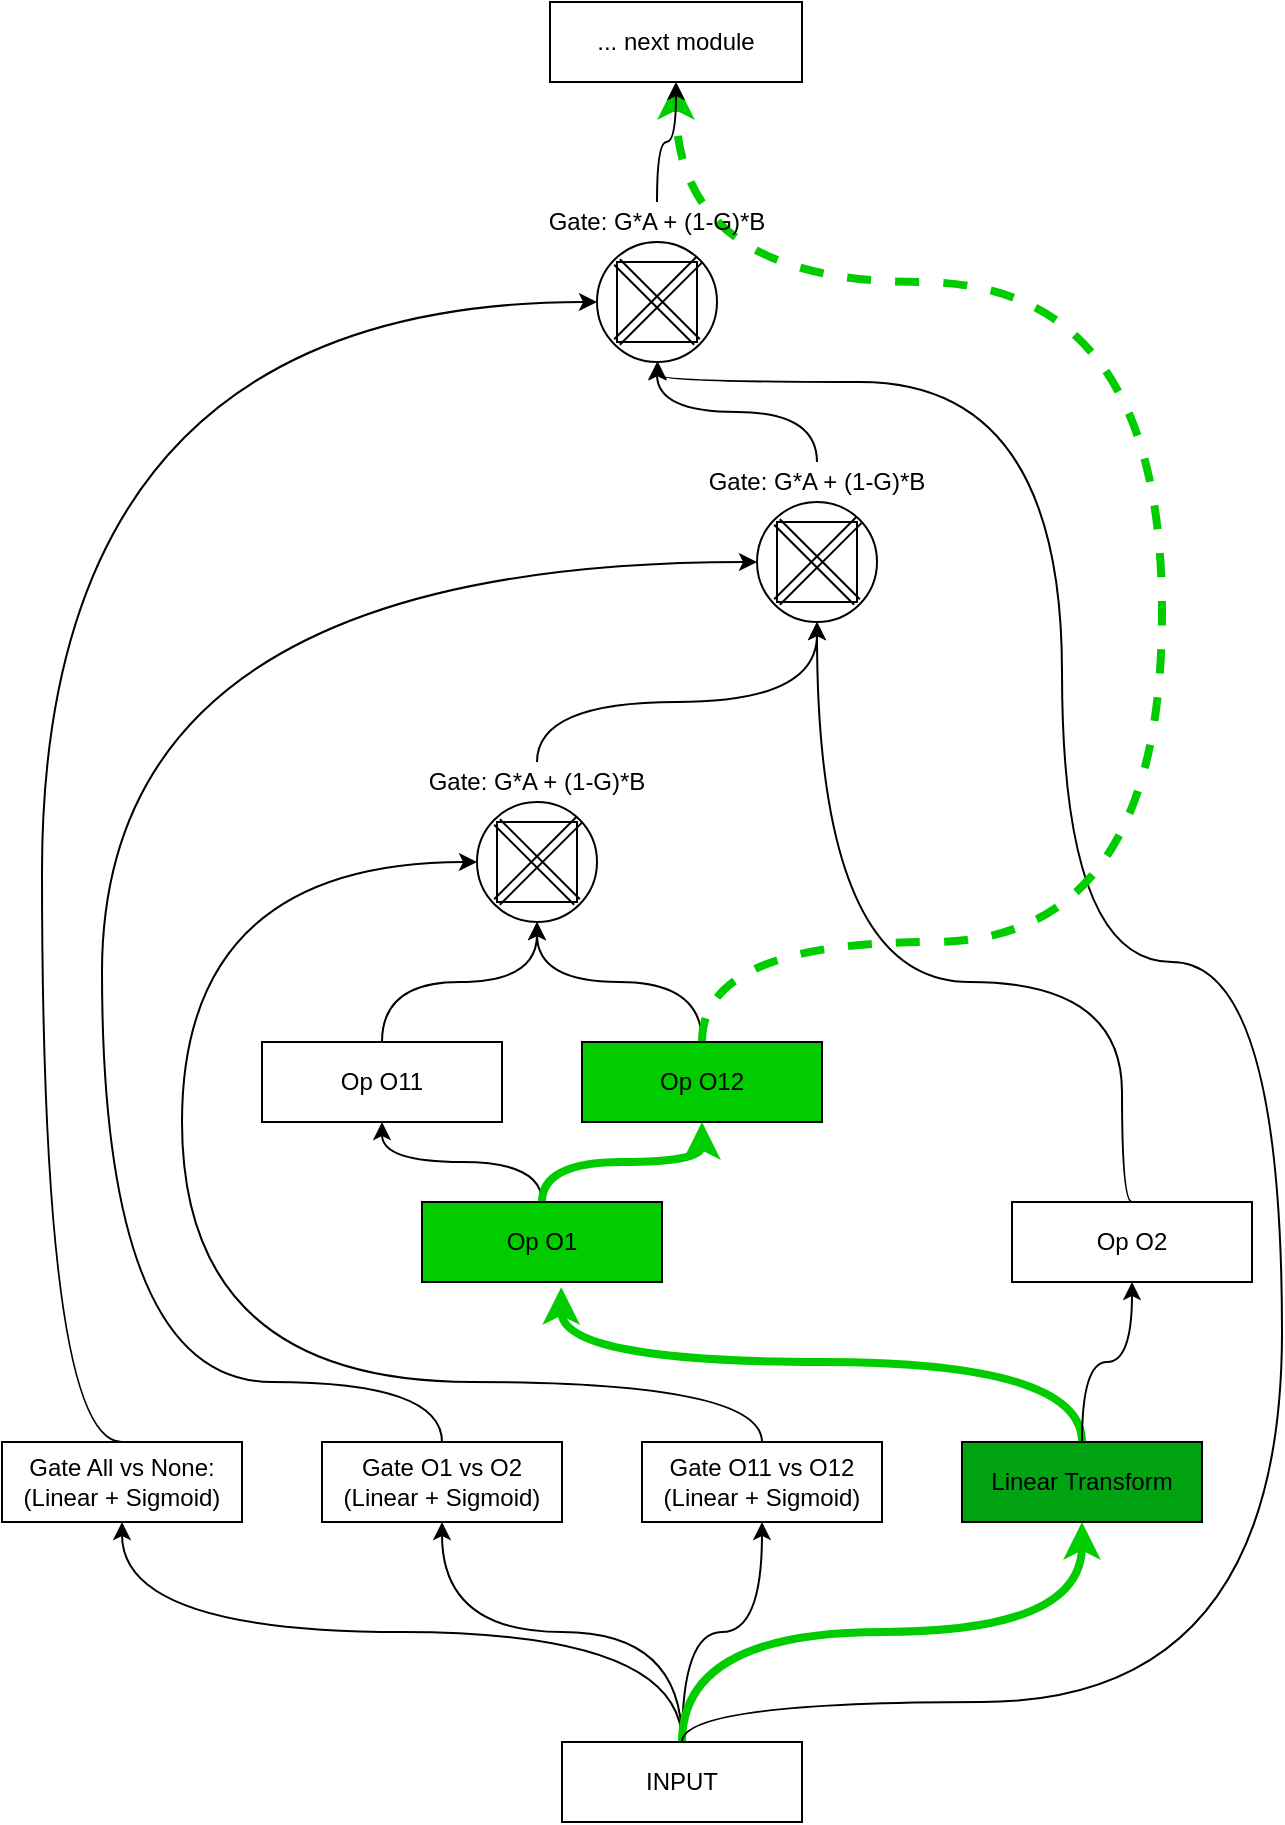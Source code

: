 <mxfile version="15.4.0" type="device" pages="2"><diagram id="aOWMvcvmPGgeDknttb4I" name="Page-1"><mxGraphModel dx="1554" dy="1257" grid="1" gridSize="10" guides="1" tooltips="1" connect="1" arrows="1" fold="1" page="1" pageScale="1" pageWidth="827" pageHeight="1169" math="0" shadow="0"><root><mxCell id="0"/><mxCell id="1" parent="0"/><mxCell id="qaeyIbQjFCVMgBdodrtl-7" style="edgeStyle=orthogonalEdgeStyle;rounded=0;orthogonalLoop=1;jettySize=auto;html=1;entryX=0.5;entryY=1;entryDx=0;entryDy=0;exitX=0.5;exitY=0;exitDx=0;exitDy=0;curved=1;" edge="1" parent="1" source="qaeyIbQjFCVMgBdodrtl-1" target="qaeyIbQjFCVMgBdodrtl-2"><mxGeometry relative="1" as="geometry"/></mxCell><mxCell id="qaeyIbQjFCVMgBdodrtl-8" style="edgeStyle=orthogonalEdgeStyle;rounded=0;orthogonalLoop=1;jettySize=auto;html=1;entryX=0.5;entryY=1;entryDx=0;entryDy=0;curved=1;" edge="1" parent="1" source="qaeyIbQjFCVMgBdodrtl-1" target="qaeyIbQjFCVMgBdodrtl-4"><mxGeometry relative="1" as="geometry"/></mxCell><mxCell id="qaeyIbQjFCVMgBdodrtl-9" style="edgeStyle=orthogonalEdgeStyle;rounded=0;orthogonalLoop=1;jettySize=auto;html=1;entryX=0.5;entryY=1;entryDx=0;entryDy=0;curved=1;" edge="1" parent="1" source="qaeyIbQjFCVMgBdodrtl-1" target="qaeyIbQjFCVMgBdodrtl-6"><mxGeometry relative="1" as="geometry"/></mxCell><mxCell id="qaeyIbQjFCVMgBdodrtl-10" style="edgeStyle=orthogonalEdgeStyle;rounded=0;orthogonalLoop=1;jettySize=auto;html=1;entryX=0.5;entryY=1;entryDx=0;entryDy=0;exitX=0.5;exitY=0;exitDx=0;exitDy=0;curved=1;strokeColor=#00CC00;strokeWidth=4;" edge="1" parent="1" source="qaeyIbQjFCVMgBdodrtl-1" target="qaeyIbQjFCVMgBdodrtl-5"><mxGeometry relative="1" as="geometry"/></mxCell><mxCell id="qaeyIbQjFCVMgBdodrtl-52" style="edgeStyle=orthogonalEdgeStyle;curved=1;rounded=0;orthogonalLoop=1;jettySize=auto;html=1;exitX=0.5;exitY=0;exitDx=0;exitDy=0;" edge="1" parent="1" source="qaeyIbQjFCVMgBdodrtl-1" target="qaeyIbQjFCVMgBdodrtl-45"><mxGeometry relative="1" as="geometry"><Array as="points"><mxPoint x="420" y="1020"/><mxPoint x="720" y="1020"/><mxPoint x="720" y="650"/><mxPoint x="610" y="650"/><mxPoint x="610" y="360"/><mxPoint x="408" y="360"/></Array></mxGeometry></mxCell><mxCell id="qaeyIbQjFCVMgBdodrtl-1" value="INPUT" style="rounded=0;whiteSpace=wrap;html=1;" vertex="1" parent="1"><mxGeometry x="360" y="1040" width="120" height="40" as="geometry"/></mxCell><mxCell id="qaeyIbQjFCVMgBdodrtl-50" style="edgeStyle=orthogonalEdgeStyle;curved=1;rounded=0;orthogonalLoop=1;jettySize=auto;html=1;entryX=0;entryY=0.5;entryDx=0;entryDy=0;exitX=0.5;exitY=0;exitDx=0;exitDy=0;" edge="1" parent="1" source="qaeyIbQjFCVMgBdodrtl-2" target="qaeyIbQjFCVMgBdodrtl-45"><mxGeometry relative="1" as="geometry"><Array as="points"><mxPoint x="100" y="890"/><mxPoint x="100" y="320"/></Array></mxGeometry></mxCell><mxCell id="qaeyIbQjFCVMgBdodrtl-2" value="Gate All vs None: (Linear + Sigmoid)" style="rounded=0;whiteSpace=wrap;html=1;" vertex="1" parent="1"><mxGeometry x="80" y="890" width="120" height="40" as="geometry"/></mxCell><mxCell id="qaeyIbQjFCVMgBdodrtl-40" style="edgeStyle=orthogonalEdgeStyle;curved=1;rounded=0;orthogonalLoop=1;jettySize=auto;html=1;entryX=0;entryY=0.5;entryDx=0;entryDy=0;" edge="1" parent="1" source="qaeyIbQjFCVMgBdodrtl-4" target="qaeyIbQjFCVMgBdodrtl-35"><mxGeometry relative="1" as="geometry"><Array as="points"><mxPoint x="300" y="860"/><mxPoint x="130" y="860"/><mxPoint x="130" y="450"/></Array></mxGeometry></mxCell><mxCell id="qaeyIbQjFCVMgBdodrtl-4" value="Gate O1 vs O2&lt;br&gt;(Linear + Sigmoid)" style="rounded=0;whiteSpace=wrap;html=1;" vertex="1" parent="1"><mxGeometry x="240" y="890" width="120" height="40" as="geometry"/></mxCell><mxCell id="qaeyIbQjFCVMgBdodrtl-13" style="edgeStyle=orthogonalEdgeStyle;curved=1;rounded=0;orthogonalLoop=1;jettySize=auto;html=1;entryX=0.58;entryY=1.065;entryDx=0;entryDy=0;entryPerimeter=0;exitX=0.5;exitY=0;exitDx=0;exitDy=0;strokeWidth=4;strokeColor=#00CC00;" edge="1" parent="1" source="qaeyIbQjFCVMgBdodrtl-5" target="qaeyIbQjFCVMgBdodrtl-11"><mxGeometry relative="1" as="geometry"/></mxCell><mxCell id="qaeyIbQjFCVMgBdodrtl-14" style="edgeStyle=orthogonalEdgeStyle;curved=1;rounded=0;orthogonalLoop=1;jettySize=auto;html=1;entryX=0.5;entryY=1;entryDx=0;entryDy=0;exitX=0.5;exitY=0;exitDx=0;exitDy=0;" edge="1" parent="1" source="qaeyIbQjFCVMgBdodrtl-5" target="qaeyIbQjFCVMgBdodrtl-12"><mxGeometry relative="1" as="geometry"><mxPoint x="620" y="850" as="sourcePoint"/></mxGeometry></mxCell><mxCell id="qaeyIbQjFCVMgBdodrtl-5" value="Linear Transform" style="rounded=0;whiteSpace=wrap;html=1;fillColor=#02A312;" vertex="1" parent="1"><mxGeometry x="560" y="890" width="120" height="40" as="geometry"/></mxCell><mxCell id="qaeyIbQjFCVMgBdodrtl-32" style="edgeStyle=orthogonalEdgeStyle;rounded=0;orthogonalLoop=1;jettySize=auto;html=1;entryX=0;entryY=0.5;entryDx=0;entryDy=0;curved=1;" edge="1" parent="1" source="qaeyIbQjFCVMgBdodrtl-6" target="qaeyIbQjFCVMgBdodrtl-20"><mxGeometry relative="1" as="geometry"><Array as="points"><mxPoint x="460" y="860"/><mxPoint x="170" y="860"/><mxPoint x="170" y="600"/></Array></mxGeometry></mxCell><mxCell id="qaeyIbQjFCVMgBdodrtl-6" value="Gate O11 vs O12&lt;br&gt;(Linear + Sigmoid)" style="rounded=0;whiteSpace=wrap;html=1;" vertex="1" parent="1"><mxGeometry x="400" y="890" width="120" height="40" as="geometry"/></mxCell><mxCell id="qaeyIbQjFCVMgBdodrtl-17" style="edgeStyle=orthogonalEdgeStyle;curved=1;rounded=0;orthogonalLoop=1;jettySize=auto;html=1;entryX=0.5;entryY=1;entryDx=0;entryDy=0;" edge="1" parent="1" source="qaeyIbQjFCVMgBdodrtl-11" target="qaeyIbQjFCVMgBdodrtl-15"><mxGeometry relative="1" as="geometry"/></mxCell><mxCell id="qaeyIbQjFCVMgBdodrtl-19" style="edgeStyle=orthogonalEdgeStyle;curved=1;rounded=0;orthogonalLoop=1;jettySize=auto;html=1;strokeColor=#00CC00;strokeWidth=4;" edge="1" parent="1" source="qaeyIbQjFCVMgBdodrtl-11" target="qaeyIbQjFCVMgBdodrtl-16"><mxGeometry relative="1" as="geometry"/></mxCell><mxCell id="qaeyIbQjFCVMgBdodrtl-11" value="Op O1" style="rounded=0;whiteSpace=wrap;html=1;fillColor=#00CC00;" vertex="1" parent="1"><mxGeometry x="290" y="770" width="120" height="40" as="geometry"/></mxCell><mxCell id="qaeyIbQjFCVMgBdodrtl-41" style="edgeStyle=orthogonalEdgeStyle;curved=1;rounded=0;orthogonalLoop=1;jettySize=auto;html=1;entryX=0.5;entryY=1;entryDx=0;entryDy=0;exitX=0.5;exitY=0;exitDx=0;exitDy=0;" edge="1" parent="1" source="qaeyIbQjFCVMgBdodrtl-12" target="qaeyIbQjFCVMgBdodrtl-35"><mxGeometry relative="1" as="geometry"><Array as="points"><mxPoint x="640" y="770"/><mxPoint x="640" y="660"/><mxPoint x="488" y="660"/></Array></mxGeometry></mxCell><mxCell id="qaeyIbQjFCVMgBdodrtl-12" value="Op O2" style="whiteSpace=wrap;html=1;" vertex="1" parent="1"><mxGeometry x="585" y="770" width="120" height="40" as="geometry"/></mxCell><mxCell id="qaeyIbQjFCVMgBdodrtl-30" style="edgeStyle=orthogonalEdgeStyle;rounded=0;orthogonalLoop=1;jettySize=auto;html=1;entryX=0.5;entryY=1;entryDx=0;entryDy=0;curved=1;" edge="1" parent="1" source="qaeyIbQjFCVMgBdodrtl-15" target="qaeyIbQjFCVMgBdodrtl-20"><mxGeometry relative="1" as="geometry"/></mxCell><mxCell id="qaeyIbQjFCVMgBdodrtl-15" value="Op O11" style="rounded=0;whiteSpace=wrap;html=1;" vertex="1" parent="1"><mxGeometry x="210" y="690" width="120" height="40" as="geometry"/></mxCell><mxCell id="qaeyIbQjFCVMgBdodrtl-31" style="edgeStyle=orthogonalEdgeStyle;rounded=0;orthogonalLoop=1;jettySize=auto;html=1;entryX=0.5;entryY=1;entryDx=0;entryDy=0;curved=1;" edge="1" parent="1" source="qaeyIbQjFCVMgBdodrtl-16" target="qaeyIbQjFCVMgBdodrtl-20"><mxGeometry relative="1" as="geometry"/></mxCell><mxCell id="qaeyIbQjFCVMgBdodrtl-56" style="edgeStyle=orthogonalEdgeStyle;curved=1;rounded=0;orthogonalLoop=1;jettySize=auto;html=1;entryX=0.5;entryY=1;entryDx=0;entryDy=0;strokeColor=#00CC00;strokeWidth=4;exitX=0.5;exitY=0;exitDx=0;exitDy=0;dashed=1;" edge="1" parent="1" source="qaeyIbQjFCVMgBdodrtl-16" target="qaeyIbQjFCVMgBdodrtl-53"><mxGeometry relative="1" as="geometry"><Array as="points"><mxPoint x="430" y="640"/><mxPoint x="660" y="640"/><mxPoint x="660" y="310"/><mxPoint x="417" y="310"/></Array></mxGeometry></mxCell><mxCell id="qaeyIbQjFCVMgBdodrtl-16" value="Op O12" style="rounded=0;whiteSpace=wrap;html=1;fillColor=#00CC00;" vertex="1" parent="1"><mxGeometry x="370" y="690" width="120" height="40" as="geometry"/></mxCell><mxCell id="qaeyIbQjFCVMgBdodrtl-29" value="" style="group" vertex="1" connectable="0" parent="1"><mxGeometry x="290" y="550" width="115" height="80" as="geometry"/></mxCell><mxCell id="qaeyIbQjFCVMgBdodrtl-26" value="" style="group" vertex="1" connectable="0" parent="qaeyIbQjFCVMgBdodrtl-29"><mxGeometry x="27.5" y="20" width="60" height="60" as="geometry"/></mxCell><mxCell id="qaeyIbQjFCVMgBdodrtl-20" value="" style="ellipse;whiteSpace=wrap;html=1;aspect=fixed;" vertex="1" parent="qaeyIbQjFCVMgBdodrtl-26"><mxGeometry width="60" height="60" as="geometry"/></mxCell><mxCell id="qaeyIbQjFCVMgBdodrtl-22" value="" style="whiteSpace=wrap;html=1;aspect=fixed;" vertex="1" parent="qaeyIbQjFCVMgBdodrtl-26"><mxGeometry x="10" y="10" width="40" height="40" as="geometry"/></mxCell><mxCell id="qaeyIbQjFCVMgBdodrtl-23" value="" style="shape=link;html=1;rounded=0;" edge="1" parent="qaeyIbQjFCVMgBdodrtl-26"><mxGeometry width="100" relative="1" as="geometry"><mxPoint x="10" y="10" as="sourcePoint"/><mxPoint x="50" y="50" as="targetPoint"/></mxGeometry></mxCell><mxCell id="qaeyIbQjFCVMgBdodrtl-25" value="" style="shape=link;html=1;rounded=0;entryX=1;entryY=0;entryDx=0;entryDy=0;" edge="1" parent="qaeyIbQjFCVMgBdodrtl-26" target="qaeyIbQjFCVMgBdodrtl-20"><mxGeometry width="100" relative="1" as="geometry"><mxPoint x="10" y="50" as="sourcePoint"/><mxPoint x="170" y="-60" as="targetPoint"/></mxGeometry></mxCell><mxCell id="qaeyIbQjFCVMgBdodrtl-28" value="Gate: G*A + (1-G)*B" style="text;html=1;strokeColor=none;fillColor=none;align=center;verticalAlign=middle;whiteSpace=wrap;rounded=0;" vertex="1" parent="qaeyIbQjFCVMgBdodrtl-29"><mxGeometry width="115" height="20" as="geometry"/></mxCell><mxCell id="qaeyIbQjFCVMgBdodrtl-33" value="" style="group" vertex="1" connectable="0" parent="1"><mxGeometry x="430" y="400" width="115" height="80" as="geometry"/></mxCell><mxCell id="qaeyIbQjFCVMgBdodrtl-34" value="" style="group" vertex="1" connectable="0" parent="qaeyIbQjFCVMgBdodrtl-33"><mxGeometry x="27.5" y="20" width="60" height="60" as="geometry"/></mxCell><mxCell id="qaeyIbQjFCVMgBdodrtl-35" value="" style="ellipse;whiteSpace=wrap;html=1;aspect=fixed;" vertex="1" parent="qaeyIbQjFCVMgBdodrtl-34"><mxGeometry width="60" height="60" as="geometry"/></mxCell><mxCell id="qaeyIbQjFCVMgBdodrtl-36" value="" style="whiteSpace=wrap;html=1;aspect=fixed;" vertex="1" parent="qaeyIbQjFCVMgBdodrtl-34"><mxGeometry x="10" y="10" width="40" height="40" as="geometry"/></mxCell><mxCell id="qaeyIbQjFCVMgBdodrtl-37" value="" style="shape=link;html=1;rounded=0;" edge="1" parent="qaeyIbQjFCVMgBdodrtl-34"><mxGeometry width="100" relative="1" as="geometry"><mxPoint x="10" y="10" as="sourcePoint"/><mxPoint x="50" y="50" as="targetPoint"/></mxGeometry></mxCell><mxCell id="qaeyIbQjFCVMgBdodrtl-38" value="" style="shape=link;html=1;rounded=0;entryX=1;entryY=0;entryDx=0;entryDy=0;" edge="1" parent="qaeyIbQjFCVMgBdodrtl-34" target="qaeyIbQjFCVMgBdodrtl-35"><mxGeometry width="100" relative="1" as="geometry"><mxPoint x="10" y="50" as="sourcePoint"/><mxPoint x="170" y="-60" as="targetPoint"/></mxGeometry></mxCell><mxCell id="qaeyIbQjFCVMgBdodrtl-39" value="Gate: G*A + (1-G)*B" style="text;html=1;strokeColor=none;fillColor=none;align=center;verticalAlign=middle;whiteSpace=wrap;rounded=0;" vertex="1" parent="qaeyIbQjFCVMgBdodrtl-33"><mxGeometry width="115" height="20" as="geometry"/></mxCell><mxCell id="qaeyIbQjFCVMgBdodrtl-42" style="edgeStyle=orthogonalEdgeStyle;curved=1;rounded=0;orthogonalLoop=1;jettySize=auto;html=1;entryX=0.5;entryY=1;entryDx=0;entryDy=0;exitX=0.5;exitY=0;exitDx=0;exitDy=0;" edge="1" parent="1" source="qaeyIbQjFCVMgBdodrtl-28" target="qaeyIbQjFCVMgBdodrtl-35"><mxGeometry relative="1" as="geometry"><mxPoint x="560" y="510" as="targetPoint"/><Array as="points"><mxPoint x="348" y="520"/><mxPoint x="488" y="520"/></Array></mxGeometry></mxCell><mxCell id="qaeyIbQjFCVMgBdodrtl-43" value="" style="group" vertex="1" connectable="0" parent="1"><mxGeometry x="350" y="270" width="115" height="80" as="geometry"/></mxCell><mxCell id="qaeyIbQjFCVMgBdodrtl-44" value="" style="group" vertex="1" connectable="0" parent="qaeyIbQjFCVMgBdodrtl-43"><mxGeometry x="27.5" y="20" width="60" height="60" as="geometry"/></mxCell><mxCell id="qaeyIbQjFCVMgBdodrtl-45" value="" style="ellipse;whiteSpace=wrap;html=1;aspect=fixed;" vertex="1" parent="qaeyIbQjFCVMgBdodrtl-44"><mxGeometry width="60" height="60" as="geometry"/></mxCell><mxCell id="qaeyIbQjFCVMgBdodrtl-46" value="" style="whiteSpace=wrap;html=1;aspect=fixed;" vertex="1" parent="qaeyIbQjFCVMgBdodrtl-44"><mxGeometry x="10" y="10" width="40" height="40" as="geometry"/></mxCell><mxCell id="qaeyIbQjFCVMgBdodrtl-47" value="" style="shape=link;html=1;rounded=0;" edge="1" parent="qaeyIbQjFCVMgBdodrtl-44"><mxGeometry width="100" relative="1" as="geometry"><mxPoint x="10" y="10" as="sourcePoint"/><mxPoint x="50" y="50" as="targetPoint"/></mxGeometry></mxCell><mxCell id="qaeyIbQjFCVMgBdodrtl-48" value="" style="shape=link;html=1;rounded=0;entryX=1;entryY=0;entryDx=0;entryDy=0;" edge="1" parent="qaeyIbQjFCVMgBdodrtl-44" target="qaeyIbQjFCVMgBdodrtl-45"><mxGeometry width="100" relative="1" as="geometry"><mxPoint x="10" y="50" as="sourcePoint"/><mxPoint x="170" y="-60" as="targetPoint"/></mxGeometry></mxCell><mxCell id="qaeyIbQjFCVMgBdodrtl-49" value="Gate: G*A + (1-G)*B" style="text;html=1;strokeColor=none;fillColor=none;align=center;verticalAlign=middle;whiteSpace=wrap;rounded=0;" vertex="1" parent="qaeyIbQjFCVMgBdodrtl-43"><mxGeometry width="115" height="20" as="geometry"/></mxCell><mxCell id="qaeyIbQjFCVMgBdodrtl-51" style="edgeStyle=orthogonalEdgeStyle;curved=1;rounded=0;orthogonalLoop=1;jettySize=auto;html=1;entryX=0.5;entryY=1;entryDx=0;entryDy=0;exitX=0.5;exitY=0;exitDx=0;exitDy=0;" edge="1" parent="1" source="qaeyIbQjFCVMgBdodrtl-39" target="qaeyIbQjFCVMgBdodrtl-45"><mxGeometry relative="1" as="geometry"/></mxCell><mxCell id="qaeyIbQjFCVMgBdodrtl-53" value="... next module" style="rounded=0;whiteSpace=wrap;html=1;" vertex="1" parent="1"><mxGeometry x="354" y="170" width="126" height="40" as="geometry"/></mxCell><mxCell id="qaeyIbQjFCVMgBdodrtl-54" style="edgeStyle=orthogonalEdgeStyle;curved=1;rounded=0;orthogonalLoop=1;jettySize=auto;html=1;entryX=0.5;entryY=1;entryDx=0;entryDy=0;" edge="1" parent="1" source="qaeyIbQjFCVMgBdodrtl-49" target="qaeyIbQjFCVMgBdodrtl-53"><mxGeometry relative="1" as="geometry"/></mxCell></root></mxGraphModel></diagram><diagram id="bXx131L7Ym6BlnguedNY" name="Page-2"><mxGraphModel dx="1088" dy="880" grid="1" gridSize="10" guides="1" tooltips="1" connect="1" arrows="1" fold="1" page="1" pageScale="1" pageWidth="827" pageHeight="1169" math="0" shadow="0"><root><mxCell id="UmBw6LOrsfYNl_yrC2j0-0"/><mxCell id="UmBw6LOrsfYNl_yrC2j0-1" parent="UmBw6LOrsfYNl_yrC2j0-0"/><mxCell id="17hkB_NS9ut22_572MGs-0" style="edgeStyle=orthogonalEdgeStyle;rounded=0;orthogonalLoop=1;jettySize=auto;html=1;entryX=0.5;entryY=1;entryDx=0;entryDy=0;exitX=0.5;exitY=0;exitDx=0;exitDy=0;curved=1;" edge="1" parent="UmBw6LOrsfYNl_yrC2j0-1" source="17hkB_NS9ut22_572MGs-5" target="17hkB_NS9ut22_572MGs-7"><mxGeometry relative="1" as="geometry"/></mxCell><mxCell id="17hkB_NS9ut22_572MGs-1" style="edgeStyle=orthogonalEdgeStyle;rounded=0;orthogonalLoop=1;jettySize=auto;html=1;entryX=0.5;entryY=1;entryDx=0;entryDy=0;curved=1;" edge="1" parent="UmBw6LOrsfYNl_yrC2j0-1" source="17hkB_NS9ut22_572MGs-5" target="17hkB_NS9ut22_572MGs-9"><mxGeometry relative="1" as="geometry"/></mxCell><mxCell id="17hkB_NS9ut22_572MGs-2" style="edgeStyle=orthogonalEdgeStyle;rounded=0;orthogonalLoop=1;jettySize=auto;html=1;entryX=0.5;entryY=1;entryDx=0;entryDy=0;curved=1;" edge="1" parent="UmBw6LOrsfYNl_yrC2j0-1" source="17hkB_NS9ut22_572MGs-5" target="17hkB_NS9ut22_572MGs-14"><mxGeometry relative="1" as="geometry"/></mxCell><mxCell id="17hkB_NS9ut22_572MGs-3" style="edgeStyle=orthogonalEdgeStyle;rounded=0;orthogonalLoop=1;jettySize=auto;html=1;entryX=0.5;entryY=1;entryDx=0;entryDy=0;exitX=0.5;exitY=0;exitDx=0;exitDy=0;curved=1;strokeColor=#00CC00;strokeWidth=4;" edge="1" parent="UmBw6LOrsfYNl_yrC2j0-1" source="17hkB_NS9ut22_572MGs-5" target="17hkB_NS9ut22_572MGs-12"><mxGeometry relative="1" as="geometry"/></mxCell><mxCell id="17hkB_NS9ut22_572MGs-4" style="edgeStyle=orthogonalEdgeStyle;curved=1;rounded=0;orthogonalLoop=1;jettySize=auto;html=1;exitX=0.5;exitY=0;exitDx=0;exitDy=0;" edge="1" parent="UmBw6LOrsfYNl_yrC2j0-1" source="17hkB_NS9ut22_572MGs-5"><mxGeometry relative="1" as="geometry"><Array as="points"><mxPoint x="420" y="1020"/><mxPoint x="720" y="1020"/><mxPoint x="720" y="650"/><mxPoint x="610" y="650"/><mxPoint x="610" y="490"/><mxPoint x="412" y="490"/></Array><mxPoint x="412" y="480" as="targetPoint"/></mxGeometry></mxCell><mxCell id="17hkB_NS9ut22_572MGs-5" value="INPUT" style="rounded=0;whiteSpace=wrap;html=1;" vertex="1" parent="UmBw6LOrsfYNl_yrC2j0-1"><mxGeometry x="360" y="1040" width="120" height="40" as="geometry"/></mxCell><mxCell id="17hkB_NS9ut22_572MGs-6" style="edgeStyle=orthogonalEdgeStyle;curved=1;rounded=0;orthogonalLoop=1;jettySize=auto;html=1;entryX=0;entryY=0.5;entryDx=0;entryDy=0;exitX=0.5;exitY=0;exitDx=0;exitDy=0;" edge="1" parent="UmBw6LOrsfYNl_yrC2j0-1" source="17hkB_NS9ut22_572MGs-7" target="17hkB_NS9ut22_572MGs-42"><mxGeometry relative="1" as="geometry"><Array as="points"><mxPoint x="100" y="910"/><mxPoint x="100" y="470"/><mxPoint x="382" y="470"/></Array></mxGeometry></mxCell><mxCell id="17hkB_NS9ut22_572MGs-7" value="Gate All vs None: (Linear + Sigmoid)" style="rounded=0;whiteSpace=wrap;html=1;" vertex="1" parent="UmBw6LOrsfYNl_yrC2j0-1"><mxGeometry x="80" y="910" width="120" height="40" as="geometry"/></mxCell><mxCell id="17hkB_NS9ut22_572MGs-8" style="edgeStyle=orthogonalEdgeStyle;curved=1;rounded=0;orthogonalLoop=1;jettySize=auto;html=1;entryX=0;entryY=0.5;entryDx=0;entryDy=0;" edge="1" parent="UmBw6LOrsfYNl_yrC2j0-1" source="17hkB_NS9ut22_572MGs-9" target="17hkB_NS9ut22_572MGs-34"><mxGeometry relative="1" as="geometry"><Array as="points"><mxPoint x="300" y="890"/><mxPoint x="130" y="890"/><mxPoint x="130" y="600"/><mxPoint x="503" y="600"/></Array></mxGeometry></mxCell><mxCell id="17hkB_NS9ut22_572MGs-9" value="Gate O1 vs O2&lt;br&gt;(Linear + Sigmoid)" style="rounded=0;whiteSpace=wrap;html=1;" vertex="1" parent="UmBw6LOrsfYNl_yrC2j0-1"><mxGeometry x="240" y="910" width="120" height="40" as="geometry"/></mxCell><mxCell id="17hkB_NS9ut22_572MGs-10" style="edgeStyle=orthogonalEdgeStyle;curved=1;rounded=0;orthogonalLoop=1;jettySize=auto;html=1;entryX=0.58;entryY=1.065;entryDx=0;entryDy=0;entryPerimeter=0;exitX=0.5;exitY=0;exitDx=0;exitDy=0;strokeWidth=4;strokeColor=#00CC00;" edge="1" parent="UmBw6LOrsfYNl_yrC2j0-1" source="17hkB_NS9ut22_572MGs-12" target="17hkB_NS9ut22_572MGs-17"><mxGeometry relative="1" as="geometry"><Array as="points"><mxPoint x="620" y="890"/><mxPoint x="360" y="890"/></Array></mxGeometry></mxCell><mxCell id="17hkB_NS9ut22_572MGs-11" style="edgeStyle=orthogonalEdgeStyle;curved=1;rounded=0;orthogonalLoop=1;jettySize=auto;html=1;entryX=0.5;entryY=1;entryDx=0;entryDy=0;exitX=0.5;exitY=0;exitDx=0;exitDy=0;" edge="1" parent="UmBw6LOrsfYNl_yrC2j0-1" source="17hkB_NS9ut22_572MGs-12" target="17hkB_NS9ut22_572MGs-19"><mxGeometry relative="1" as="geometry"><mxPoint x="620" y="850" as="sourcePoint"/></mxGeometry></mxCell><mxCell id="17hkB_NS9ut22_572MGs-12" value="Linear Transform" style="rounded=0;whiteSpace=wrap;html=1;fillColor=#02A312;" vertex="1" parent="UmBw6LOrsfYNl_yrC2j0-1"><mxGeometry x="560" y="910" width="120" height="40" as="geometry"/></mxCell><mxCell id="17hkB_NS9ut22_572MGs-13" style="edgeStyle=orthogonalEdgeStyle;rounded=0;orthogonalLoop=1;jettySize=auto;html=1;entryX=0;entryY=0.5;entryDx=0;entryDy=0;curved=1;" edge="1" parent="UmBw6LOrsfYNl_yrC2j0-1" source="17hkB_NS9ut22_572MGs-14" target="17hkB_NS9ut22_572MGs-27"><mxGeometry relative="1" as="geometry"><Array as="points"><mxPoint x="460" y="890"/><mxPoint x="170" y="890"/><mxPoint x="170" y="720"/><mxPoint x="325" y="720"/></Array></mxGeometry></mxCell><mxCell id="17hkB_NS9ut22_572MGs-14" value="Gate O11 vs O12&lt;br&gt;(Linear + Sigmoid)" style="rounded=0;whiteSpace=wrap;html=1;" vertex="1" parent="UmBw6LOrsfYNl_yrC2j0-1"><mxGeometry x="400" y="910" width="120" height="40" as="geometry"/></mxCell><mxCell id="17hkB_NS9ut22_572MGs-15" style="edgeStyle=orthogonalEdgeStyle;curved=1;rounded=0;orthogonalLoop=1;jettySize=auto;html=1;entryX=0.5;entryY=1;entryDx=0;entryDy=0;" edge="1" parent="UmBw6LOrsfYNl_yrC2j0-1" source="17hkB_NS9ut22_572MGs-17" target="17hkB_NS9ut22_572MGs-21"><mxGeometry relative="1" as="geometry"/></mxCell><mxCell id="17hkB_NS9ut22_572MGs-16" style="edgeStyle=orthogonalEdgeStyle;curved=1;rounded=0;orthogonalLoop=1;jettySize=auto;html=1;strokeColor=#00CC00;strokeWidth=4;" edge="1" parent="UmBw6LOrsfYNl_yrC2j0-1" source="17hkB_NS9ut22_572MGs-17" target="17hkB_NS9ut22_572MGs-24"><mxGeometry relative="1" as="geometry"/></mxCell><mxCell id="17hkB_NS9ut22_572MGs-17" value="Op O1" style="rounded=0;whiteSpace=wrap;html=1;fillColor=#00CC00;" vertex="1" parent="UmBw6LOrsfYNl_yrC2j0-1"><mxGeometry x="290" y="822" width="120" height="40" as="geometry"/></mxCell><mxCell id="17hkB_NS9ut22_572MGs-18" style="edgeStyle=orthogonalEdgeStyle;curved=1;rounded=0;orthogonalLoop=1;jettySize=auto;html=1;entryX=0.5;entryY=1;entryDx=0;entryDy=0;exitX=0.5;exitY=0;exitDx=0;exitDy=0;" edge="1" parent="UmBw6LOrsfYNl_yrC2j0-1" source="17hkB_NS9ut22_572MGs-19" target="17hkB_NS9ut22_572MGs-34"><mxGeometry relative="1" as="geometry"><Array as="points"><mxPoint x="640" y="770"/><mxPoint x="640" y="660"/><mxPoint x="488" y="660"/></Array></mxGeometry></mxCell><mxCell id="17hkB_NS9ut22_572MGs-19" value="Op O2" style="whiteSpace=wrap;html=1;" vertex="1" parent="UmBw6LOrsfYNl_yrC2j0-1"><mxGeometry x="590" y="830" width="120" height="40" as="geometry"/></mxCell><mxCell id="17hkB_NS9ut22_572MGs-20" style="edgeStyle=orthogonalEdgeStyle;rounded=0;orthogonalLoop=1;jettySize=auto;html=1;entryX=0.5;entryY=1;entryDx=0;entryDy=0;curved=1;" edge="1" parent="UmBw6LOrsfYNl_yrC2j0-1" source="17hkB_NS9ut22_572MGs-21" target="17hkB_NS9ut22_572MGs-27"><mxGeometry relative="1" as="geometry"/></mxCell><mxCell id="17hkB_NS9ut22_572MGs-21" value="Op O11" style="rounded=0;whiteSpace=wrap;html=1;" vertex="1" parent="UmBw6LOrsfYNl_yrC2j0-1"><mxGeometry x="212.5" y="750" width="120" height="40" as="geometry"/></mxCell><mxCell id="17hkB_NS9ut22_572MGs-22" style="edgeStyle=orthogonalEdgeStyle;rounded=0;orthogonalLoop=1;jettySize=auto;html=1;entryX=0.5;entryY=1;entryDx=0;entryDy=0;curved=1;" edge="1" parent="UmBw6LOrsfYNl_yrC2j0-1" source="17hkB_NS9ut22_572MGs-24" target="17hkB_NS9ut22_572MGs-27"><mxGeometry relative="1" as="geometry"/></mxCell><mxCell id="17hkB_NS9ut22_572MGs-23" style="edgeStyle=orthogonalEdgeStyle;curved=1;rounded=0;orthogonalLoop=1;jettySize=auto;html=1;entryX=0.5;entryY=1;entryDx=0;entryDy=0;strokeColor=#00CC00;strokeWidth=4;exitX=0.5;exitY=0;exitDx=0;exitDy=0;dashed=1;" edge="1" parent="UmBw6LOrsfYNl_yrC2j0-1" source="17hkB_NS9ut22_572MGs-24" target="17hkB_NS9ut22_572MGs-48"><mxGeometry relative="1" as="geometry"><Array as="points"><mxPoint x="433" y="640"/><mxPoint x="640" y="640"/><mxPoint x="640" y="500"/><mxPoint x="573" y="500"/></Array></mxGeometry></mxCell><mxCell id="17hkB_NS9ut22_572MGs-24" value="Op O12" style="rounded=0;whiteSpace=wrap;html=1;fillColor=#00CC00;" vertex="1" parent="UmBw6LOrsfYNl_yrC2j0-1"><mxGeometry x="372.5" y="750" width="120" height="40" as="geometry"/></mxCell><mxCell id="17hkB_NS9ut22_572MGs-25" value="" style="group" vertex="1" connectable="0" parent="UmBw6LOrsfYNl_yrC2j0-1"><mxGeometry x="295" y="600" width="115" height="80" as="geometry"/></mxCell><mxCell id="17hkB_NS9ut22_572MGs-26" value="" style="group" vertex="1" connectable="0" parent="17hkB_NS9ut22_572MGs-25"><mxGeometry x="30" y="50" width="60" height="60" as="geometry"/></mxCell><mxCell id="17hkB_NS9ut22_572MGs-27" value="" style="ellipse;whiteSpace=wrap;html=1;aspect=fixed;" vertex="1" parent="17hkB_NS9ut22_572MGs-26"><mxGeometry width="60" height="60" as="geometry"/></mxCell><mxCell id="17hkB_NS9ut22_572MGs-28" value="" style="whiteSpace=wrap;html=1;aspect=fixed;" vertex="1" parent="17hkB_NS9ut22_572MGs-26"><mxGeometry x="10" y="10" width="40" height="40" as="geometry"/></mxCell><mxCell id="17hkB_NS9ut22_572MGs-29" value="" style="shape=link;html=1;rounded=0;" edge="1" parent="17hkB_NS9ut22_572MGs-26"><mxGeometry width="100" relative="1" as="geometry"><mxPoint x="10" y="10" as="sourcePoint"/><mxPoint x="50" y="50" as="targetPoint"/></mxGeometry></mxCell><mxCell id="17hkB_NS9ut22_572MGs-30" value="" style="shape=link;html=1;rounded=0;entryX=1;entryY=0;entryDx=0;entryDy=0;" edge="1" parent="17hkB_NS9ut22_572MGs-26" target="17hkB_NS9ut22_572MGs-27"><mxGeometry width="100" relative="1" as="geometry"><mxPoint x="10" y="50" as="sourcePoint"/><mxPoint x="170" y="-60" as="targetPoint"/></mxGeometry></mxCell><mxCell id="17hkB_NS9ut22_572MGs-31" value="Gate: G*A + (1-G)*B" style="text;html=1;strokeColor=none;fillColor=none;align=center;verticalAlign=middle;whiteSpace=wrap;rounded=0;" vertex="1" parent="17hkB_NS9ut22_572MGs-25"><mxGeometry y="30" width="115" height="20" as="geometry"/></mxCell><mxCell id="17hkB_NS9ut22_572MGs-32" value="" style="group" vertex="1" connectable="0" parent="UmBw6LOrsfYNl_yrC2j0-1"><mxGeometry x="475" y="520" width="115" height="80" as="geometry"/></mxCell><mxCell id="17hkB_NS9ut22_572MGs-33" value="" style="group" vertex="1" connectable="0" parent="17hkB_NS9ut22_572MGs-32"><mxGeometry x="27.5" y="20" width="60" height="60" as="geometry"/></mxCell><mxCell id="17hkB_NS9ut22_572MGs-34" value="" style="ellipse;whiteSpace=wrap;html=1;aspect=fixed;" vertex="1" parent="17hkB_NS9ut22_572MGs-33"><mxGeometry width="60" height="60" as="geometry"/></mxCell><mxCell id="17hkB_NS9ut22_572MGs-35" value="" style="whiteSpace=wrap;html=1;aspect=fixed;" vertex="1" parent="17hkB_NS9ut22_572MGs-33"><mxGeometry x="10" y="10" width="40" height="40" as="geometry"/></mxCell><mxCell id="17hkB_NS9ut22_572MGs-36" value="" style="shape=link;html=1;rounded=0;" edge="1" parent="17hkB_NS9ut22_572MGs-33"><mxGeometry width="100" relative="1" as="geometry"><mxPoint x="10" y="10" as="sourcePoint"/><mxPoint x="50" y="50" as="targetPoint"/></mxGeometry></mxCell><mxCell id="17hkB_NS9ut22_572MGs-37" value="" style="shape=link;html=1;rounded=0;entryX=1;entryY=0;entryDx=0;entryDy=0;" edge="1" parent="17hkB_NS9ut22_572MGs-33" target="17hkB_NS9ut22_572MGs-34"><mxGeometry width="100" relative="1" as="geometry"><mxPoint x="10" y="50" as="sourcePoint"/><mxPoint x="170" y="-60" as="targetPoint"/></mxGeometry></mxCell><mxCell id="17hkB_NS9ut22_572MGs-38" value="Gate: G*A + (1-G)*B" style="text;html=1;strokeColor=none;fillColor=none;align=center;verticalAlign=middle;whiteSpace=wrap;rounded=0;" vertex="1" parent="17hkB_NS9ut22_572MGs-32"><mxGeometry width="115" height="20" as="geometry"/></mxCell><mxCell id="17hkB_NS9ut22_572MGs-39" style="edgeStyle=orthogonalEdgeStyle;curved=1;rounded=0;orthogonalLoop=1;jettySize=auto;html=1;entryX=0.5;entryY=1;entryDx=0;entryDy=0;exitX=0.5;exitY=0;exitDx=0;exitDy=0;" edge="1" parent="UmBw6LOrsfYNl_yrC2j0-1" source="17hkB_NS9ut22_572MGs-31" target="17hkB_NS9ut22_572MGs-34"><mxGeometry relative="1" as="geometry"><mxPoint x="560" y="510" as="targetPoint"/><Array as="points"><mxPoint x="353" y="600"/></Array></mxGeometry></mxCell><mxCell id="17hkB_NS9ut22_572MGs-40" value="" style="group" vertex="1" connectable="0" parent="UmBw6LOrsfYNl_yrC2j0-1"><mxGeometry x="354" y="390" width="115" height="80" as="geometry"/></mxCell><mxCell id="17hkB_NS9ut22_572MGs-41" value="" style="group" vertex="1" connectable="0" parent="17hkB_NS9ut22_572MGs-40"><mxGeometry x="27.5" y="20" width="60" height="60" as="geometry"/></mxCell><mxCell id="17hkB_NS9ut22_572MGs-42" value="" style="ellipse;whiteSpace=wrap;html=1;aspect=fixed;" vertex="1" parent="17hkB_NS9ut22_572MGs-41"><mxGeometry width="60" height="60" as="geometry"/></mxCell><mxCell id="17hkB_NS9ut22_572MGs-43" value="" style="whiteSpace=wrap;html=1;aspect=fixed;" vertex="1" parent="17hkB_NS9ut22_572MGs-41"><mxGeometry x="10" y="10" width="40" height="40" as="geometry"/></mxCell><mxCell id="17hkB_NS9ut22_572MGs-44" value="" style="shape=link;html=1;rounded=0;" edge="1" parent="17hkB_NS9ut22_572MGs-41"><mxGeometry width="100" relative="1" as="geometry"><mxPoint x="10" y="10" as="sourcePoint"/><mxPoint x="50" y="50" as="targetPoint"/></mxGeometry></mxCell><mxCell id="17hkB_NS9ut22_572MGs-45" value="" style="shape=link;html=1;rounded=0;entryX=1;entryY=0;entryDx=0;entryDy=0;" edge="1" parent="17hkB_NS9ut22_572MGs-41" target="17hkB_NS9ut22_572MGs-42"><mxGeometry width="100" relative="1" as="geometry"><mxPoint x="10" y="50" as="sourcePoint"/><mxPoint x="170" y="-60" as="targetPoint"/></mxGeometry></mxCell><mxCell id="17hkB_NS9ut22_572MGs-46" value="Gate: G*A + (1-G)*B" style="text;html=1;strokeColor=none;fillColor=none;align=center;verticalAlign=middle;whiteSpace=wrap;rounded=0;" vertex="1" parent="17hkB_NS9ut22_572MGs-40"><mxGeometry width="115" height="20" as="geometry"/></mxCell><mxCell id="17hkB_NS9ut22_572MGs-47" style="edgeStyle=orthogonalEdgeStyle;curved=1;rounded=0;orthogonalLoop=1;jettySize=auto;html=1;entryX=0.5;entryY=1;entryDx=0;entryDy=0;exitX=0.5;exitY=0;exitDx=0;exitDy=0;" edge="1" parent="UmBw6LOrsfYNl_yrC2j0-1" source="17hkB_NS9ut22_572MGs-38" target="17hkB_NS9ut22_572MGs-42"><mxGeometry relative="1" as="geometry"><Array as="points"><mxPoint x="412" y="520"/><mxPoint x="412" y="480"/></Array></mxGeometry></mxCell><mxCell id="17hkB_NS9ut22_572MGs-48" value="... next module" style="rounded=0;whiteSpace=wrap;html=1;" vertex="1" parent="UmBw6LOrsfYNl_yrC2j0-1"><mxGeometry x="510" y="330" width="126" height="40" as="geometry"/></mxCell><mxCell id="17hkB_NS9ut22_572MGs-49" style="edgeStyle=orthogonalEdgeStyle;curved=1;rounded=0;orthogonalLoop=1;jettySize=auto;html=1;entryX=0.5;entryY=1;entryDx=0;entryDy=0;" edge="1" parent="UmBw6LOrsfYNl_yrC2j0-1" source="17hkB_NS9ut22_572MGs-46" target="17hkB_NS9ut22_572MGs-48"><mxGeometry relative="1" as="geometry"/></mxCell></root></mxGraphModel></diagram></mxfile>